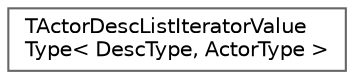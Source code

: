 digraph "Graphical Class Hierarchy"
{
 // INTERACTIVE_SVG=YES
 // LATEX_PDF_SIZE
  bgcolor="transparent";
  edge [fontname=Helvetica,fontsize=10,labelfontname=Helvetica,labelfontsize=10];
  node [fontname=Helvetica,fontsize=10,shape=box,height=0.2,width=0.4];
  rankdir="LR";
  Node0 [id="Node000000",label="TActorDescListIteratorValue\lType\< DescType, ActorType \>",height=0.2,width=0.4,color="grey40", fillcolor="white", style="filled",URL="$de/d8e/structTActorDescListIteratorValueType.html",tooltip=" "];
}
